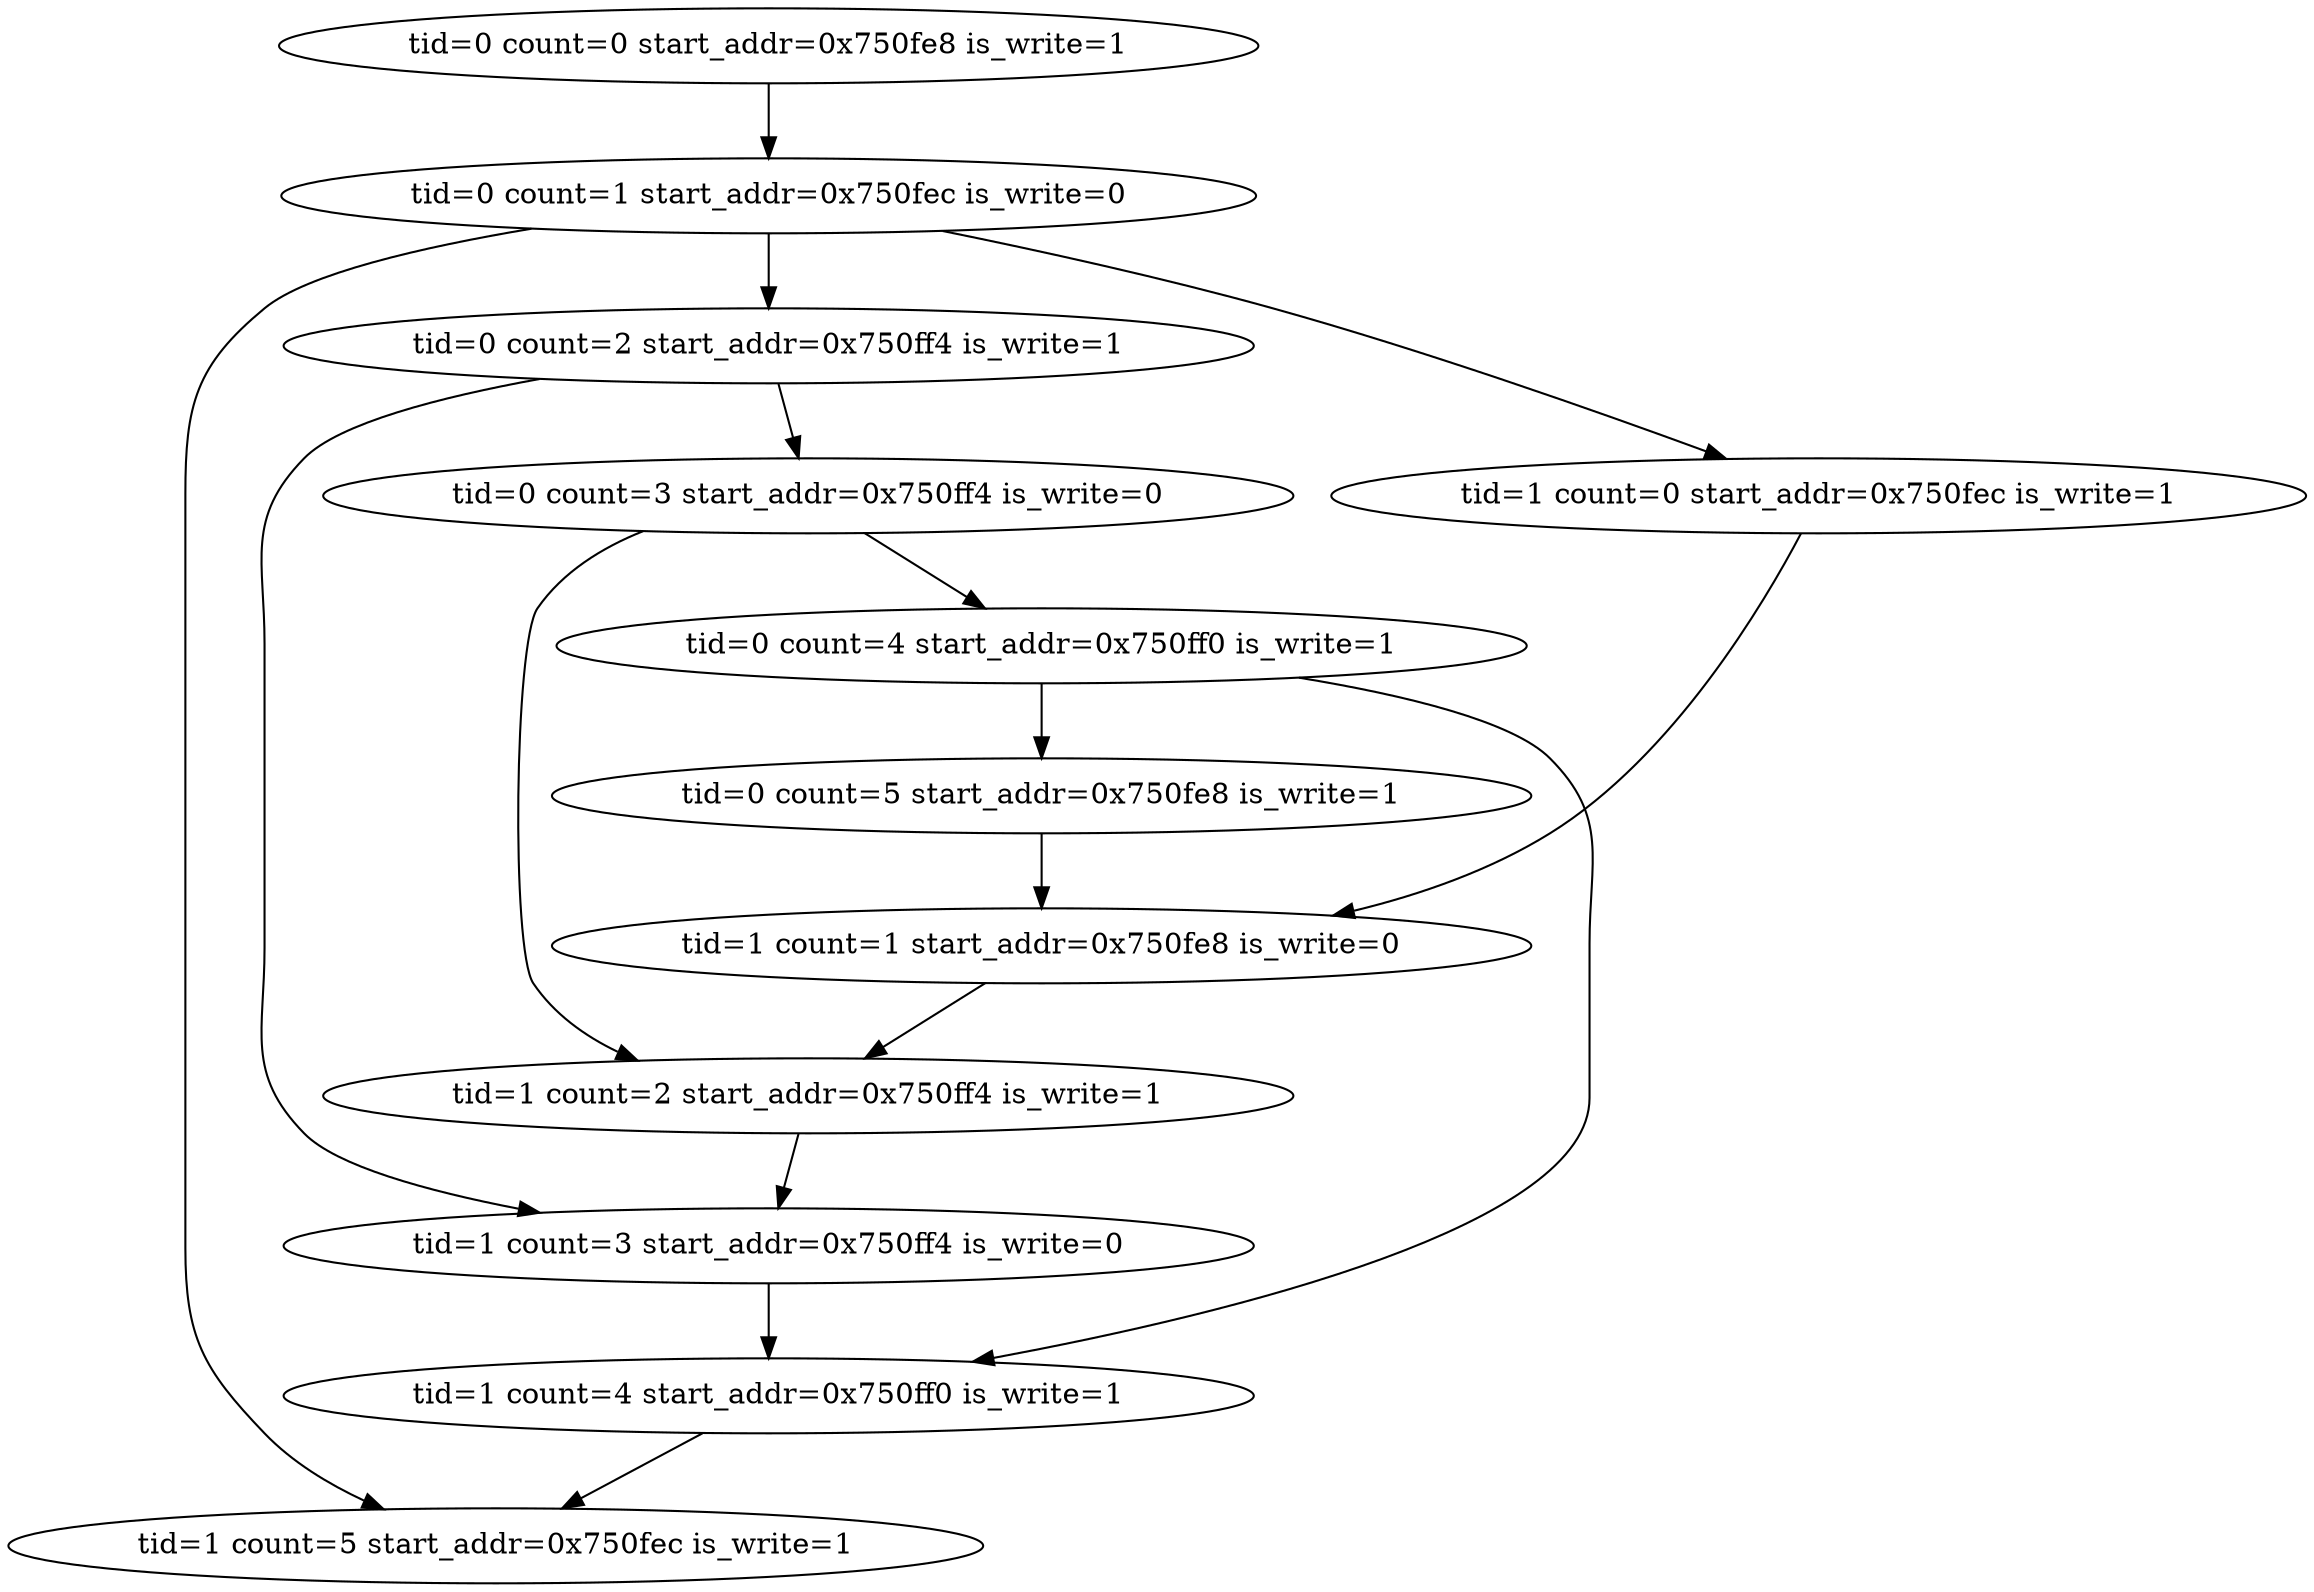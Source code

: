 digraph G {
0 [count=0, is_write=1, label="tid=0 count=0 start_addr=0x750fe8 is_write=1", start_addr="0x750fe8", tid=0];
1 [count=1, is_write=0, label="tid=0 count=1 start_addr=0x750fec is_write=0", start_addr="0x750fec", tid=0];
2 [count=2, is_write=1, label="tid=0 count=2 start_addr=0x750ff4 is_write=1", start_addr="0x750ff4", tid=0];
3 [count=3, is_write=0, label="tid=0 count=3 start_addr=0x750ff4 is_write=0", start_addr="0x750ff4", tid=0];
4 [count=4, is_write=1, label="tid=0 count=4 start_addr=0x750ff0 is_write=1", start_addr="0x750ff0", tid=0];
5 [count=5, is_write=1, label="tid=0 count=5 start_addr=0x750fe8 is_write=1", start_addr="0x750fe8", tid=0];
10 [count=0, is_write=1, label="tid=1 count=0 start_addr=0x750fec is_write=1", start_addr="0x750fec", tid=1];
11 [count=1, is_write=0, label="tid=1 count=1 start_addr=0x750fe8 is_write=0", start_addr="0x750fe8", tid=1];
12 [count=2, is_write=1, label="tid=1 count=2 start_addr=0x750ff4 is_write=1", start_addr="0x750ff4", tid=1];
13 [count=3, is_write=0, label="tid=1 count=3 start_addr=0x750ff4 is_write=0", start_addr="0x750ff4", tid=1];
14 [count=4, is_write=1, label="tid=1 count=4 start_addr=0x750ff0 is_write=1", start_addr="0x750ff0", tid=1];
15 [count=5, is_write=1, label="tid=1 count=5 start_addr=0x750fec is_write=1", start_addr="0x750fec", tid=1];
0->1 ;
1->2 ;
2->3 ;
3->4 ;
4->5 ;
10->11 ;
11->12 ;
12->13 ;
13->14 ;
14->15 ;
1->15 ;
1->10 ;
2->13 ;
3->12 ;
4->14 ;
5->11 ;
}
